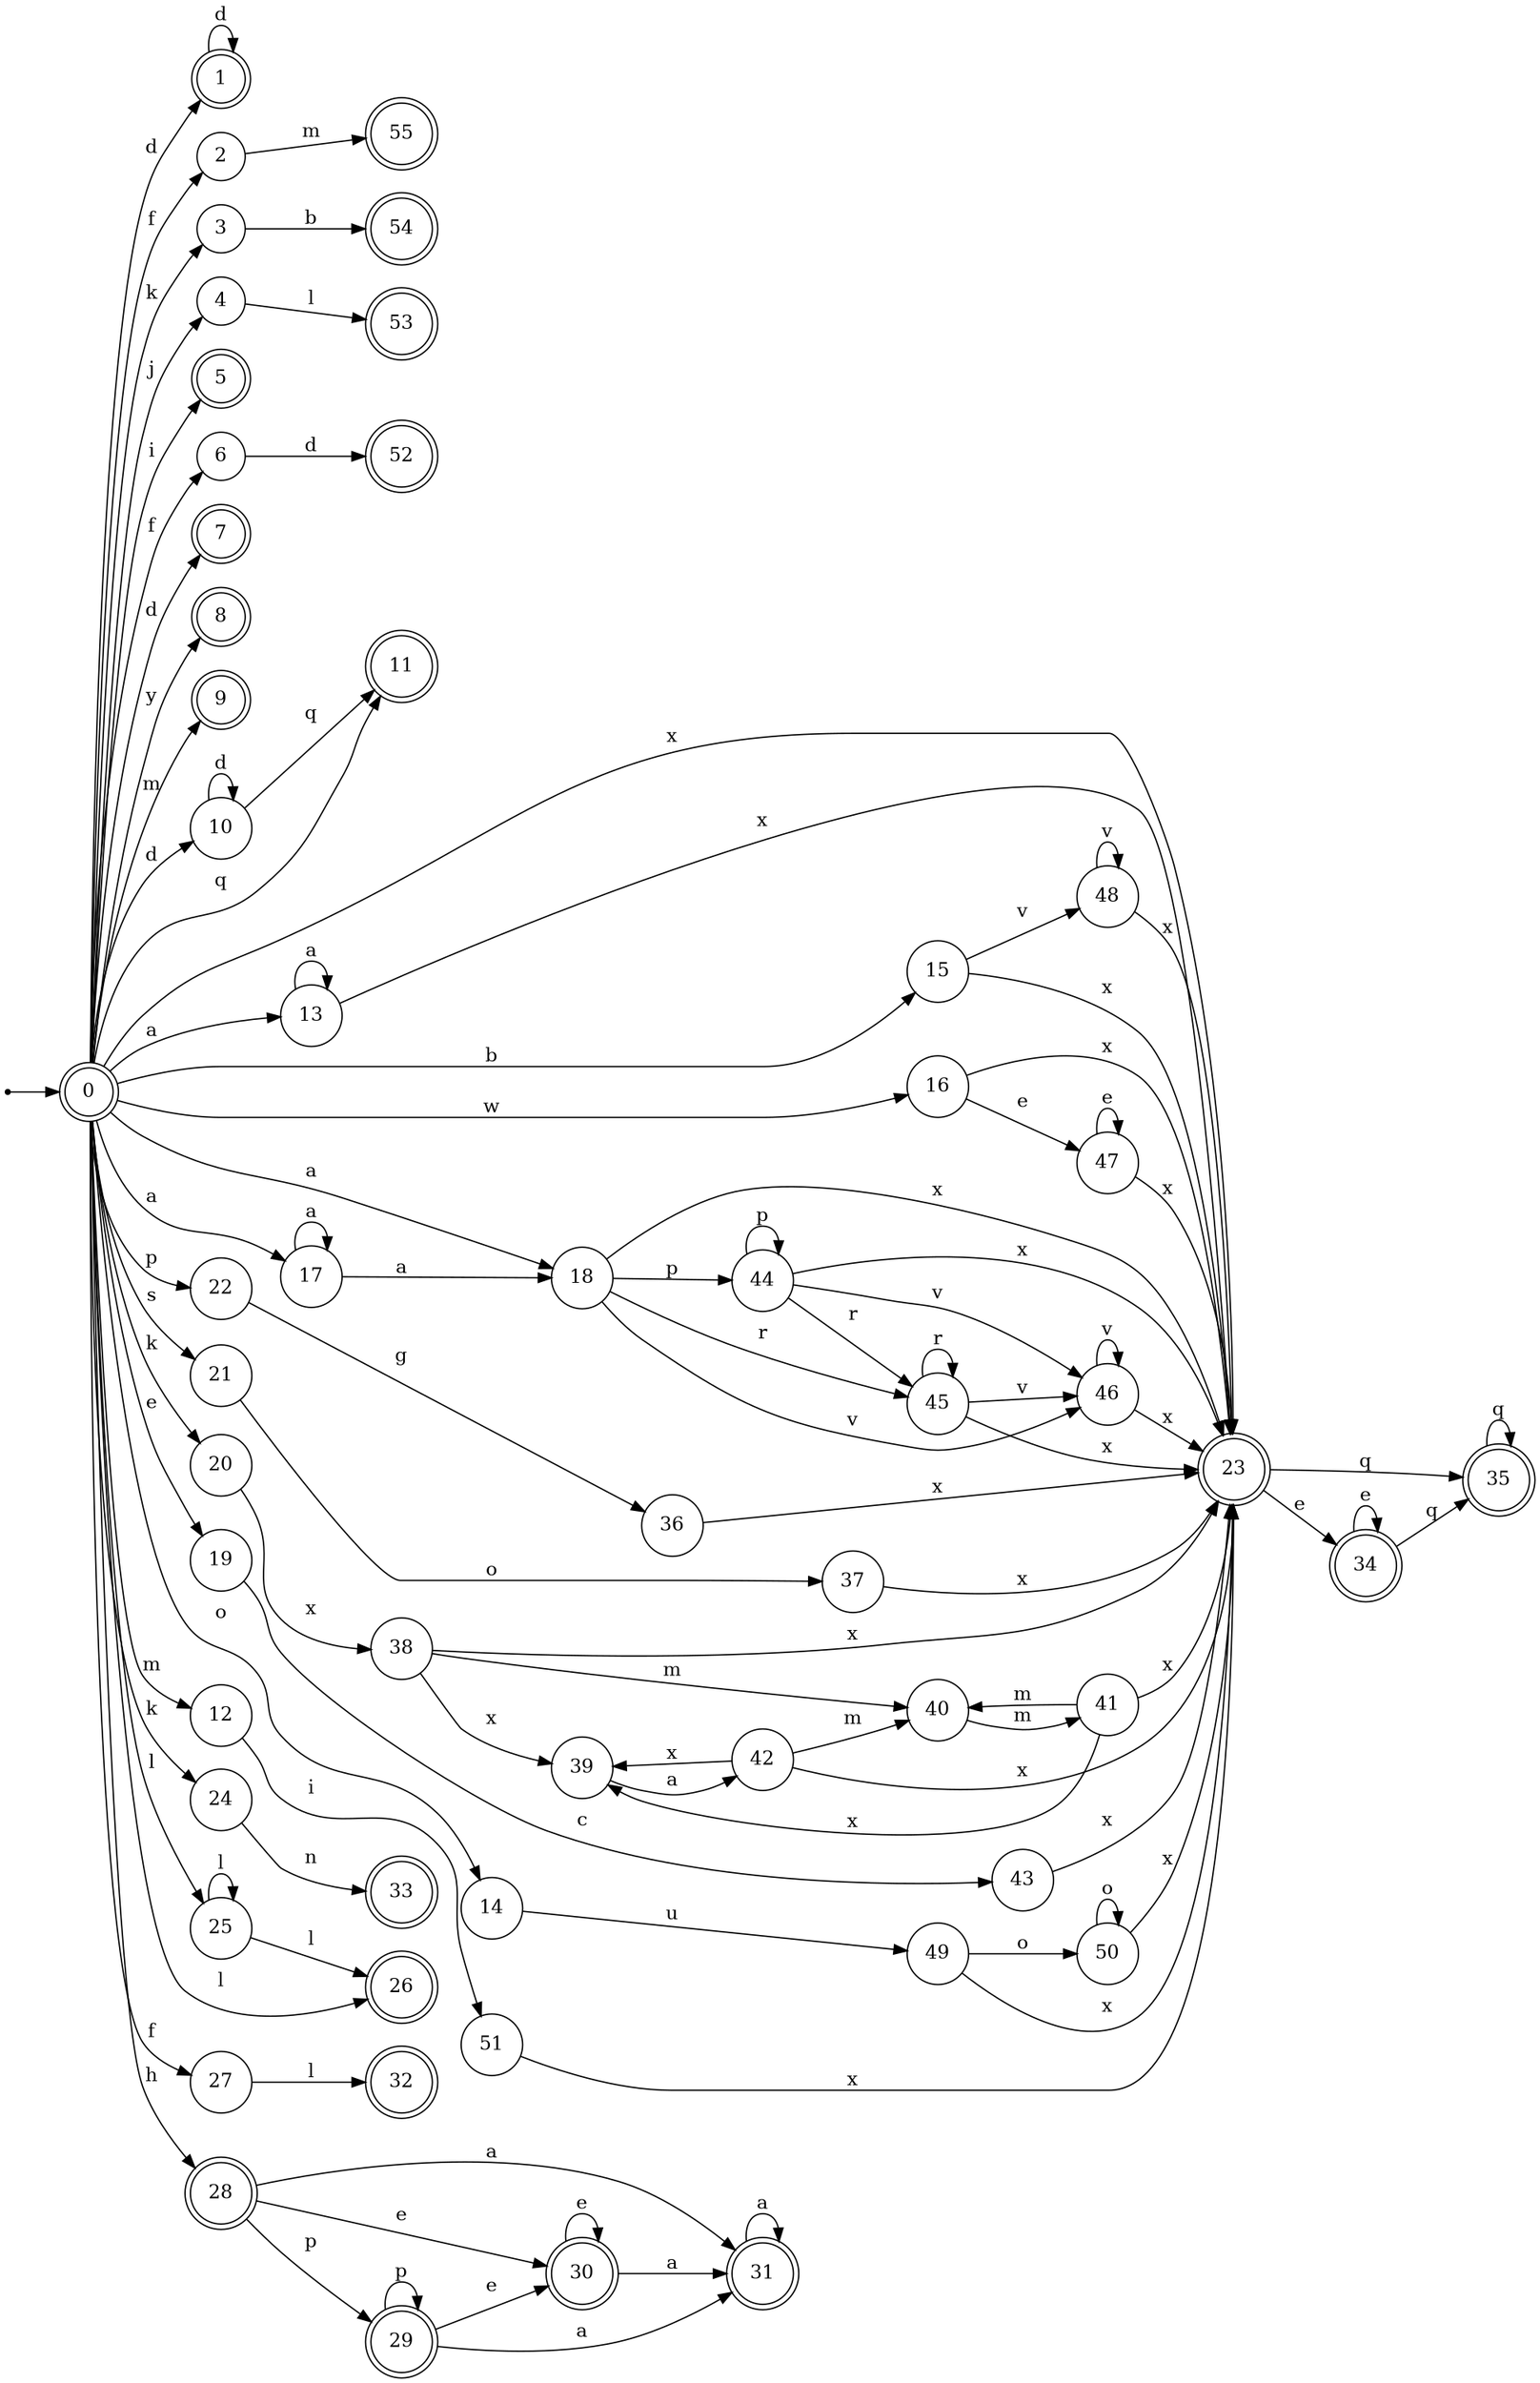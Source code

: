 digraph finite_state_machine {
rankdir=LR;
size="20,20";
node [shape = point]; "dummy0"
node [shape = doublecircle]; "0";"dummy0" -> "0";
node [shape = doublecircle]; "1";node [shape = circle]; "2";
node [shape = circle]; "3";
node [shape = circle]; "4";
node [shape = doublecircle]; "5";node [shape = circle]; "6";
node [shape = doublecircle]; "7";node [shape = doublecircle]; "8";node [shape = doublecircle]; "9";node [shape = circle]; "10";
node [shape = doublecircle]; "11";node [shape = circle]; "12";
node [shape = circle]; "13";
node [shape = circle]; "14";
node [shape = circle]; "15";
node [shape = circle]; "16";
node [shape = circle]; "17";
node [shape = circle]; "18";
node [shape = circle]; "19";
node [shape = circle]; "20";
node [shape = circle]; "21";
node [shape = circle]; "22";
node [shape = doublecircle]; "23";node [shape = circle]; "24";
node [shape = circle]; "25";
node [shape = doublecircle]; "26";node [shape = circle]; "27";
node [shape = doublecircle]; "28";node [shape = doublecircle]; "29";node [shape = doublecircle]; "30";node [shape = doublecircle]; "31";node [shape = doublecircle]; "32";node [shape = doublecircle]; "33";node [shape = doublecircle]; "34";node [shape = doublecircle]; "35";node [shape = circle]; "36";
node [shape = circle]; "37";
node [shape = circle]; "38";
node [shape = circle]; "39";
node [shape = circle]; "40";
node [shape = circle]; "41";
node [shape = circle]; "42";
node [shape = circle]; "43";
node [shape = circle]; "44";
node [shape = circle]; "45";
node [shape = circle]; "46";
node [shape = circle]; "47";
node [shape = circle]; "48";
node [shape = circle]; "49";
node [shape = circle]; "50";
node [shape = circle]; "51";
node [shape = doublecircle]; "52";node [shape = doublecircle]; "53";node [shape = doublecircle]; "54";node [shape = doublecircle]; "55";"0" -> "1" [label = "d"];
 "0" -> "10" [label = "d"];
 "0" -> "7" [label = "d"];
 "0" -> "2" [label = "f"];
 "0" -> "27" [label = "f"];
 "0" -> "6" [label = "f"];
 "0" -> "24" [label = "k"];
 "0" -> "3" [label = "k"];
 "0" -> "20" [label = "k"];
 "0" -> "4" [label = "j"];
 "0" -> "5" [label = "i"];
 "0" -> "8" [label = "y"];
 "0" -> "9" [label = "m"];
 "0" -> "12" [label = "m"];
 "0" -> "11" [label = "q"];
 "0" -> "17" [label = "a"];
 "0" -> "18" [label = "a"];
 "0" -> "13" [label = "a"];
 "0" -> "14" [label = "o"];
 "0" -> "15" [label = "b"];
 "0" -> "16" [label = "w"];
 "0" -> "19" [label = "e"];
 "0" -> "21" [label = "s"];
 "0" -> "22" [label = "p"];
 "0" -> "23" [label = "x"];
 "0" -> "25" [label = "l"];
 "0" -> "26" [label = "l"];
 "0" -> "28" [label = "h"];
 "28" -> "29" [label = "p"];
 "28" -> "30" [label = "e"];
 "28" -> "31" [label = "a"];
 "31" -> "31" [label = "a"];
 "30" -> "30" [label = "e"];
 "30" -> "31" [label = "a"];
 "29" -> "29" [label = "p"];
 "29" -> "30" [label = "e"];
 "29" -> "31" [label = "a"];
 "27" -> "32" [label = "l"];
 "25" -> "25" [label = "l"];
 "25" -> "26" [label = "l"];
 "24" -> "33" [label = "n"];
 "23" -> "34" [label = "e"];
 "23" -> "35" [label = "q"];
 "35" -> "35" [label = "q"];
 "34" -> "34" [label = "e"];
 "34" -> "35" [label = "q"];
 "22" -> "36" [label = "g"];
 "36" -> "23" [label = "x"];
 "21" -> "37" [label = "o"];
 "37" -> "23" [label = "x"];
 "20" -> "38" [label = "x"];
 "38" -> "23" [label = "x"];
 "38" -> "39" [label = "x"];
 "38" -> "40" [label = "m"];
 "40" -> "41" [label = "m"];
 "41" -> "40" [label = "m"];
 "41" -> "23" [label = "x"];
 "41" -> "39" [label = "x"];
 "39" -> "42" [label = "a"];
 "42" -> "23" [label = "x"];
 "42" -> "39" [label = "x"];
 "42" -> "40" [label = "m"];
 "19" -> "43" [label = "c"];
 "43" -> "23" [label = "x"];
 "18" -> "44" [label = "p"];
 "18" -> "45" [label = "r"];
 "18" -> "46" [label = "v"];
 "18" -> "23" [label = "x"];
 "46" -> "46" [label = "v"];
 "46" -> "23" [label = "x"];
 "45" -> "45" [label = "r"];
 "45" -> "46" [label = "v"];
 "45" -> "23" [label = "x"];
 "44" -> "44" [label = "p"];
 "44" -> "45" [label = "r"];
 "44" -> "46" [label = "v"];
 "44" -> "23" [label = "x"];
 "17" -> "17" [label = "a"];
 "17" -> "18" [label = "a"];
 "16" -> "47" [label = "e"];
 "16" -> "23" [label = "x"];
 "47" -> "47" [label = "e"];
 "47" -> "23" [label = "x"];
 "15" -> "48" [label = "v"];
 "15" -> "23" [label = "x"];
 "48" -> "48" [label = "v"];
 "48" -> "23" [label = "x"];
 "14" -> "49" [label = "u"];
 "49" -> "50" [label = "o"];
 "49" -> "23" [label = "x"];
 "50" -> "50" [label = "o"];
 "50" -> "23" [label = "x"];
 "13" -> "13" [label = "a"];
 "13" -> "23" [label = "x"];
 "12" -> "51" [label = "i"];
 "51" -> "23" [label = "x"];
 "10" -> "10" [label = "d"];
 "10" -> "11" [label = "q"];
 "6" -> "52" [label = "d"];
 "4" -> "53" [label = "l"];
 "3" -> "54" [label = "b"];
 "2" -> "55" [label = "m"];
 "1" -> "1" [label = "d"];
 }
